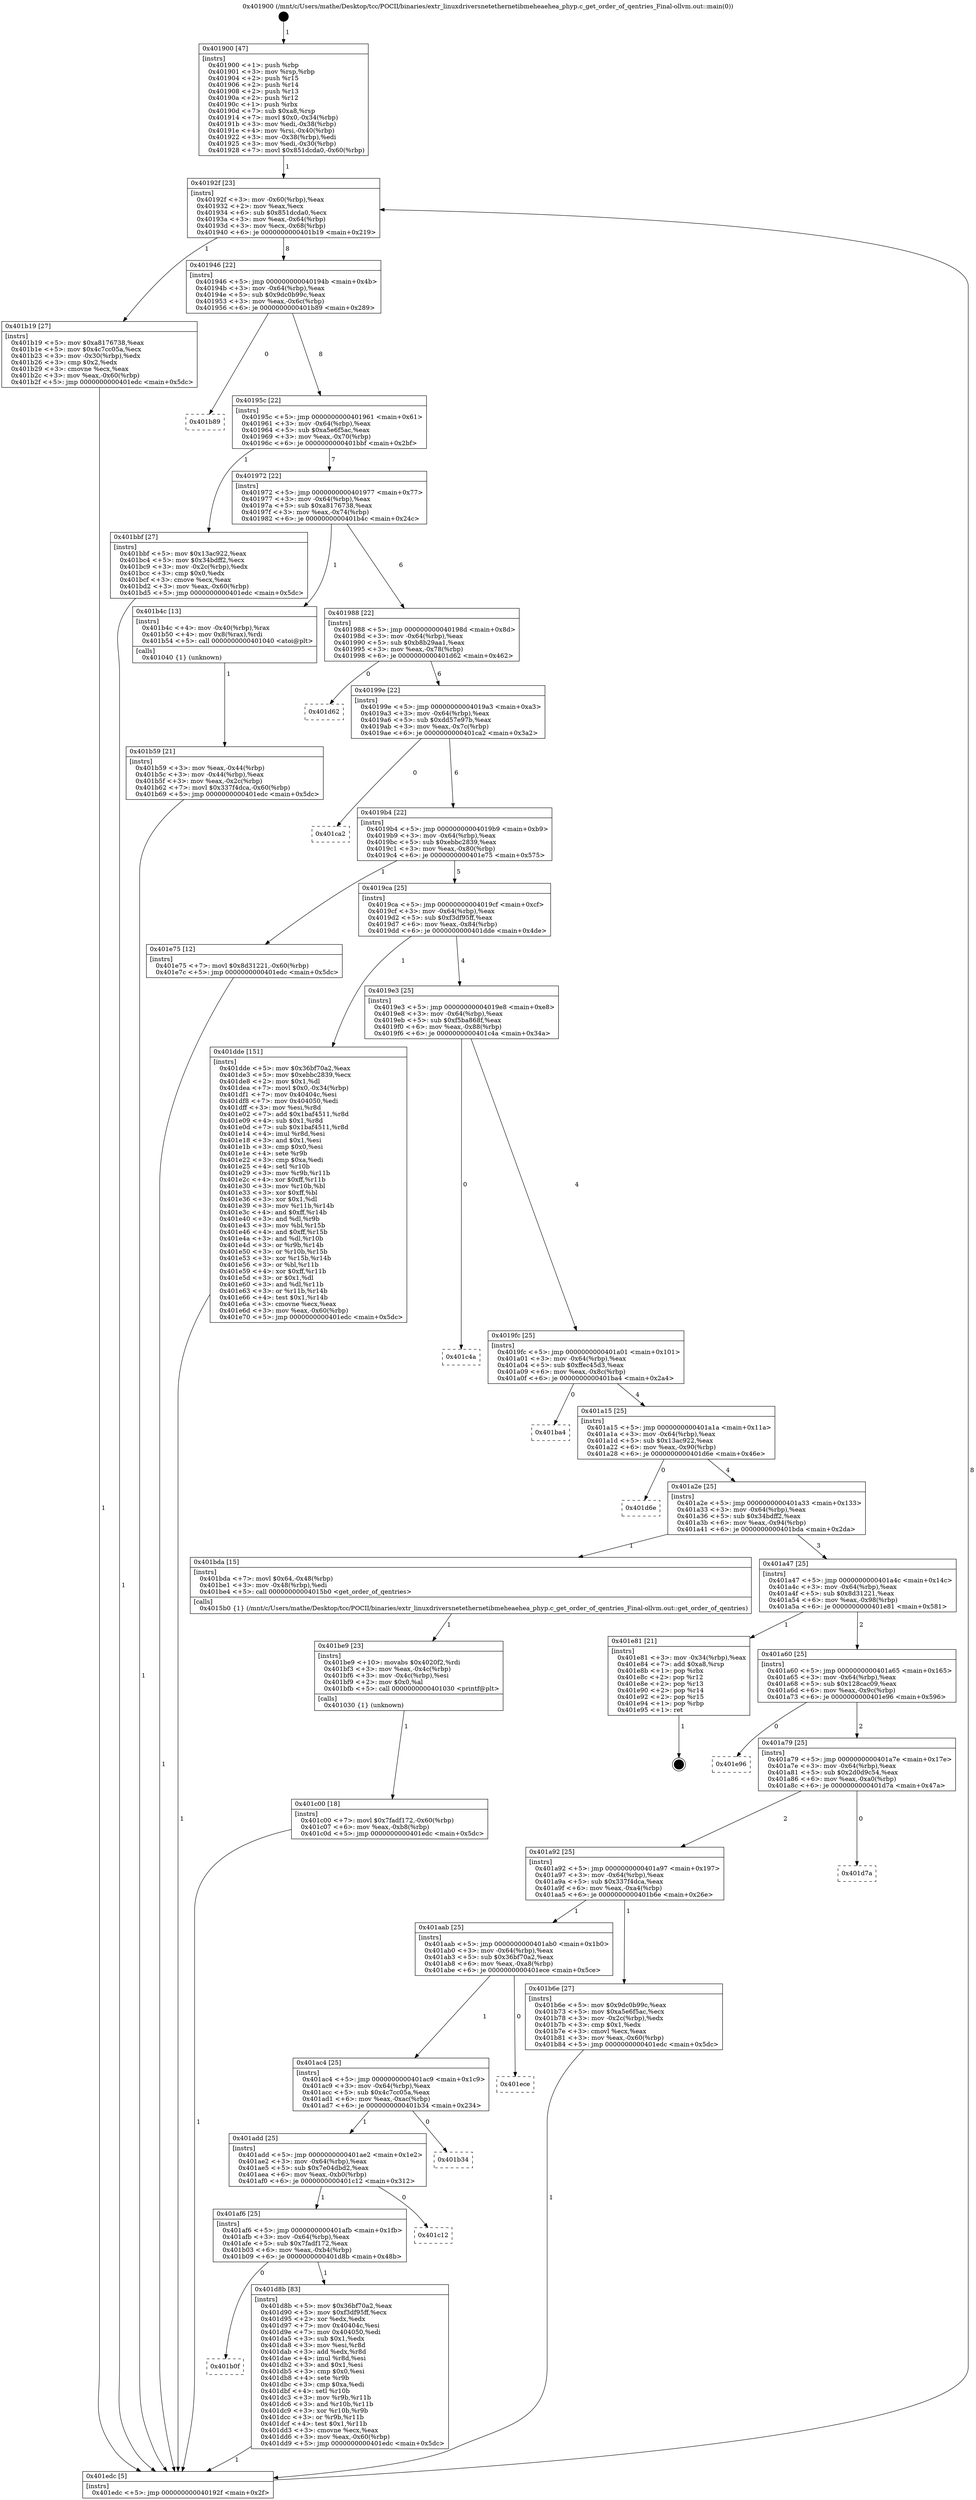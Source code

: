 digraph "0x401900" {
  label = "0x401900 (/mnt/c/Users/mathe/Desktop/tcc/POCII/binaries/extr_linuxdriversnetethernetibmeheaehea_phyp.c_get_order_of_qentries_Final-ollvm.out::main(0))"
  labelloc = "t"
  node[shape=record]

  Entry [label="",width=0.3,height=0.3,shape=circle,fillcolor=black,style=filled]
  "0x40192f" [label="{
     0x40192f [23]\l
     | [instrs]\l
     &nbsp;&nbsp;0x40192f \<+3\>: mov -0x60(%rbp),%eax\l
     &nbsp;&nbsp;0x401932 \<+2\>: mov %eax,%ecx\l
     &nbsp;&nbsp;0x401934 \<+6\>: sub $0x851dcda0,%ecx\l
     &nbsp;&nbsp;0x40193a \<+3\>: mov %eax,-0x64(%rbp)\l
     &nbsp;&nbsp;0x40193d \<+3\>: mov %ecx,-0x68(%rbp)\l
     &nbsp;&nbsp;0x401940 \<+6\>: je 0000000000401b19 \<main+0x219\>\l
  }"]
  "0x401b19" [label="{
     0x401b19 [27]\l
     | [instrs]\l
     &nbsp;&nbsp;0x401b19 \<+5\>: mov $0xa8176738,%eax\l
     &nbsp;&nbsp;0x401b1e \<+5\>: mov $0x4c7cc05a,%ecx\l
     &nbsp;&nbsp;0x401b23 \<+3\>: mov -0x30(%rbp),%edx\l
     &nbsp;&nbsp;0x401b26 \<+3\>: cmp $0x2,%edx\l
     &nbsp;&nbsp;0x401b29 \<+3\>: cmovne %ecx,%eax\l
     &nbsp;&nbsp;0x401b2c \<+3\>: mov %eax,-0x60(%rbp)\l
     &nbsp;&nbsp;0x401b2f \<+5\>: jmp 0000000000401edc \<main+0x5dc\>\l
  }"]
  "0x401946" [label="{
     0x401946 [22]\l
     | [instrs]\l
     &nbsp;&nbsp;0x401946 \<+5\>: jmp 000000000040194b \<main+0x4b\>\l
     &nbsp;&nbsp;0x40194b \<+3\>: mov -0x64(%rbp),%eax\l
     &nbsp;&nbsp;0x40194e \<+5\>: sub $0x9dc0b99c,%eax\l
     &nbsp;&nbsp;0x401953 \<+3\>: mov %eax,-0x6c(%rbp)\l
     &nbsp;&nbsp;0x401956 \<+6\>: je 0000000000401b89 \<main+0x289\>\l
  }"]
  "0x401edc" [label="{
     0x401edc [5]\l
     | [instrs]\l
     &nbsp;&nbsp;0x401edc \<+5\>: jmp 000000000040192f \<main+0x2f\>\l
  }"]
  "0x401900" [label="{
     0x401900 [47]\l
     | [instrs]\l
     &nbsp;&nbsp;0x401900 \<+1\>: push %rbp\l
     &nbsp;&nbsp;0x401901 \<+3\>: mov %rsp,%rbp\l
     &nbsp;&nbsp;0x401904 \<+2\>: push %r15\l
     &nbsp;&nbsp;0x401906 \<+2\>: push %r14\l
     &nbsp;&nbsp;0x401908 \<+2\>: push %r13\l
     &nbsp;&nbsp;0x40190a \<+2\>: push %r12\l
     &nbsp;&nbsp;0x40190c \<+1\>: push %rbx\l
     &nbsp;&nbsp;0x40190d \<+7\>: sub $0xa8,%rsp\l
     &nbsp;&nbsp;0x401914 \<+7\>: movl $0x0,-0x34(%rbp)\l
     &nbsp;&nbsp;0x40191b \<+3\>: mov %edi,-0x38(%rbp)\l
     &nbsp;&nbsp;0x40191e \<+4\>: mov %rsi,-0x40(%rbp)\l
     &nbsp;&nbsp;0x401922 \<+3\>: mov -0x38(%rbp),%edi\l
     &nbsp;&nbsp;0x401925 \<+3\>: mov %edi,-0x30(%rbp)\l
     &nbsp;&nbsp;0x401928 \<+7\>: movl $0x851dcda0,-0x60(%rbp)\l
  }"]
  Exit [label="",width=0.3,height=0.3,shape=circle,fillcolor=black,style=filled,peripheries=2]
  "0x401b89" [label="{
     0x401b89\l
  }", style=dashed]
  "0x40195c" [label="{
     0x40195c [22]\l
     | [instrs]\l
     &nbsp;&nbsp;0x40195c \<+5\>: jmp 0000000000401961 \<main+0x61\>\l
     &nbsp;&nbsp;0x401961 \<+3\>: mov -0x64(%rbp),%eax\l
     &nbsp;&nbsp;0x401964 \<+5\>: sub $0xa5e6f5ac,%eax\l
     &nbsp;&nbsp;0x401969 \<+3\>: mov %eax,-0x70(%rbp)\l
     &nbsp;&nbsp;0x40196c \<+6\>: je 0000000000401bbf \<main+0x2bf\>\l
  }"]
  "0x401b0f" [label="{
     0x401b0f\l
  }", style=dashed]
  "0x401bbf" [label="{
     0x401bbf [27]\l
     | [instrs]\l
     &nbsp;&nbsp;0x401bbf \<+5\>: mov $0x13ac922,%eax\l
     &nbsp;&nbsp;0x401bc4 \<+5\>: mov $0x34bdff2,%ecx\l
     &nbsp;&nbsp;0x401bc9 \<+3\>: mov -0x2c(%rbp),%edx\l
     &nbsp;&nbsp;0x401bcc \<+3\>: cmp $0x0,%edx\l
     &nbsp;&nbsp;0x401bcf \<+3\>: cmove %ecx,%eax\l
     &nbsp;&nbsp;0x401bd2 \<+3\>: mov %eax,-0x60(%rbp)\l
     &nbsp;&nbsp;0x401bd5 \<+5\>: jmp 0000000000401edc \<main+0x5dc\>\l
  }"]
  "0x401972" [label="{
     0x401972 [22]\l
     | [instrs]\l
     &nbsp;&nbsp;0x401972 \<+5\>: jmp 0000000000401977 \<main+0x77\>\l
     &nbsp;&nbsp;0x401977 \<+3\>: mov -0x64(%rbp),%eax\l
     &nbsp;&nbsp;0x40197a \<+5\>: sub $0xa8176738,%eax\l
     &nbsp;&nbsp;0x40197f \<+3\>: mov %eax,-0x74(%rbp)\l
     &nbsp;&nbsp;0x401982 \<+6\>: je 0000000000401b4c \<main+0x24c\>\l
  }"]
  "0x401d8b" [label="{
     0x401d8b [83]\l
     | [instrs]\l
     &nbsp;&nbsp;0x401d8b \<+5\>: mov $0x36bf70a2,%eax\l
     &nbsp;&nbsp;0x401d90 \<+5\>: mov $0xf3df95ff,%ecx\l
     &nbsp;&nbsp;0x401d95 \<+2\>: xor %edx,%edx\l
     &nbsp;&nbsp;0x401d97 \<+7\>: mov 0x40404c,%esi\l
     &nbsp;&nbsp;0x401d9e \<+7\>: mov 0x404050,%edi\l
     &nbsp;&nbsp;0x401da5 \<+3\>: sub $0x1,%edx\l
     &nbsp;&nbsp;0x401da8 \<+3\>: mov %esi,%r8d\l
     &nbsp;&nbsp;0x401dab \<+3\>: add %edx,%r8d\l
     &nbsp;&nbsp;0x401dae \<+4\>: imul %r8d,%esi\l
     &nbsp;&nbsp;0x401db2 \<+3\>: and $0x1,%esi\l
     &nbsp;&nbsp;0x401db5 \<+3\>: cmp $0x0,%esi\l
     &nbsp;&nbsp;0x401db8 \<+4\>: sete %r9b\l
     &nbsp;&nbsp;0x401dbc \<+3\>: cmp $0xa,%edi\l
     &nbsp;&nbsp;0x401dbf \<+4\>: setl %r10b\l
     &nbsp;&nbsp;0x401dc3 \<+3\>: mov %r9b,%r11b\l
     &nbsp;&nbsp;0x401dc6 \<+3\>: and %r10b,%r11b\l
     &nbsp;&nbsp;0x401dc9 \<+3\>: xor %r10b,%r9b\l
     &nbsp;&nbsp;0x401dcc \<+3\>: or %r9b,%r11b\l
     &nbsp;&nbsp;0x401dcf \<+4\>: test $0x1,%r11b\l
     &nbsp;&nbsp;0x401dd3 \<+3\>: cmovne %ecx,%eax\l
     &nbsp;&nbsp;0x401dd6 \<+3\>: mov %eax,-0x60(%rbp)\l
     &nbsp;&nbsp;0x401dd9 \<+5\>: jmp 0000000000401edc \<main+0x5dc\>\l
  }"]
  "0x401b4c" [label="{
     0x401b4c [13]\l
     | [instrs]\l
     &nbsp;&nbsp;0x401b4c \<+4\>: mov -0x40(%rbp),%rax\l
     &nbsp;&nbsp;0x401b50 \<+4\>: mov 0x8(%rax),%rdi\l
     &nbsp;&nbsp;0x401b54 \<+5\>: call 0000000000401040 \<atoi@plt\>\l
     | [calls]\l
     &nbsp;&nbsp;0x401040 \{1\} (unknown)\l
  }"]
  "0x401988" [label="{
     0x401988 [22]\l
     | [instrs]\l
     &nbsp;&nbsp;0x401988 \<+5\>: jmp 000000000040198d \<main+0x8d\>\l
     &nbsp;&nbsp;0x40198d \<+3\>: mov -0x64(%rbp),%eax\l
     &nbsp;&nbsp;0x401990 \<+5\>: sub $0xb8b29aa1,%eax\l
     &nbsp;&nbsp;0x401995 \<+3\>: mov %eax,-0x78(%rbp)\l
     &nbsp;&nbsp;0x401998 \<+6\>: je 0000000000401d62 \<main+0x462\>\l
  }"]
  "0x401b59" [label="{
     0x401b59 [21]\l
     | [instrs]\l
     &nbsp;&nbsp;0x401b59 \<+3\>: mov %eax,-0x44(%rbp)\l
     &nbsp;&nbsp;0x401b5c \<+3\>: mov -0x44(%rbp),%eax\l
     &nbsp;&nbsp;0x401b5f \<+3\>: mov %eax,-0x2c(%rbp)\l
     &nbsp;&nbsp;0x401b62 \<+7\>: movl $0x337f4dca,-0x60(%rbp)\l
     &nbsp;&nbsp;0x401b69 \<+5\>: jmp 0000000000401edc \<main+0x5dc\>\l
  }"]
  "0x401af6" [label="{
     0x401af6 [25]\l
     | [instrs]\l
     &nbsp;&nbsp;0x401af6 \<+5\>: jmp 0000000000401afb \<main+0x1fb\>\l
     &nbsp;&nbsp;0x401afb \<+3\>: mov -0x64(%rbp),%eax\l
     &nbsp;&nbsp;0x401afe \<+5\>: sub $0x7fadf172,%eax\l
     &nbsp;&nbsp;0x401b03 \<+6\>: mov %eax,-0xb4(%rbp)\l
     &nbsp;&nbsp;0x401b09 \<+6\>: je 0000000000401d8b \<main+0x48b\>\l
  }"]
  "0x401d62" [label="{
     0x401d62\l
  }", style=dashed]
  "0x40199e" [label="{
     0x40199e [22]\l
     | [instrs]\l
     &nbsp;&nbsp;0x40199e \<+5\>: jmp 00000000004019a3 \<main+0xa3\>\l
     &nbsp;&nbsp;0x4019a3 \<+3\>: mov -0x64(%rbp),%eax\l
     &nbsp;&nbsp;0x4019a6 \<+5\>: sub $0xdd57e97b,%eax\l
     &nbsp;&nbsp;0x4019ab \<+3\>: mov %eax,-0x7c(%rbp)\l
     &nbsp;&nbsp;0x4019ae \<+6\>: je 0000000000401ca2 \<main+0x3a2\>\l
  }"]
  "0x401c12" [label="{
     0x401c12\l
  }", style=dashed]
  "0x401ca2" [label="{
     0x401ca2\l
  }", style=dashed]
  "0x4019b4" [label="{
     0x4019b4 [22]\l
     | [instrs]\l
     &nbsp;&nbsp;0x4019b4 \<+5\>: jmp 00000000004019b9 \<main+0xb9\>\l
     &nbsp;&nbsp;0x4019b9 \<+3\>: mov -0x64(%rbp),%eax\l
     &nbsp;&nbsp;0x4019bc \<+5\>: sub $0xebbc2839,%eax\l
     &nbsp;&nbsp;0x4019c1 \<+3\>: mov %eax,-0x80(%rbp)\l
     &nbsp;&nbsp;0x4019c4 \<+6\>: je 0000000000401e75 \<main+0x575\>\l
  }"]
  "0x401add" [label="{
     0x401add [25]\l
     | [instrs]\l
     &nbsp;&nbsp;0x401add \<+5\>: jmp 0000000000401ae2 \<main+0x1e2\>\l
     &nbsp;&nbsp;0x401ae2 \<+3\>: mov -0x64(%rbp),%eax\l
     &nbsp;&nbsp;0x401ae5 \<+5\>: sub $0x7e04dbd2,%eax\l
     &nbsp;&nbsp;0x401aea \<+6\>: mov %eax,-0xb0(%rbp)\l
     &nbsp;&nbsp;0x401af0 \<+6\>: je 0000000000401c12 \<main+0x312\>\l
  }"]
  "0x401e75" [label="{
     0x401e75 [12]\l
     | [instrs]\l
     &nbsp;&nbsp;0x401e75 \<+7\>: movl $0x8d31221,-0x60(%rbp)\l
     &nbsp;&nbsp;0x401e7c \<+5\>: jmp 0000000000401edc \<main+0x5dc\>\l
  }"]
  "0x4019ca" [label="{
     0x4019ca [25]\l
     | [instrs]\l
     &nbsp;&nbsp;0x4019ca \<+5\>: jmp 00000000004019cf \<main+0xcf\>\l
     &nbsp;&nbsp;0x4019cf \<+3\>: mov -0x64(%rbp),%eax\l
     &nbsp;&nbsp;0x4019d2 \<+5\>: sub $0xf3df95ff,%eax\l
     &nbsp;&nbsp;0x4019d7 \<+6\>: mov %eax,-0x84(%rbp)\l
     &nbsp;&nbsp;0x4019dd \<+6\>: je 0000000000401dde \<main+0x4de\>\l
  }"]
  "0x401b34" [label="{
     0x401b34\l
  }", style=dashed]
  "0x401dde" [label="{
     0x401dde [151]\l
     | [instrs]\l
     &nbsp;&nbsp;0x401dde \<+5\>: mov $0x36bf70a2,%eax\l
     &nbsp;&nbsp;0x401de3 \<+5\>: mov $0xebbc2839,%ecx\l
     &nbsp;&nbsp;0x401de8 \<+2\>: mov $0x1,%dl\l
     &nbsp;&nbsp;0x401dea \<+7\>: movl $0x0,-0x34(%rbp)\l
     &nbsp;&nbsp;0x401df1 \<+7\>: mov 0x40404c,%esi\l
     &nbsp;&nbsp;0x401df8 \<+7\>: mov 0x404050,%edi\l
     &nbsp;&nbsp;0x401dff \<+3\>: mov %esi,%r8d\l
     &nbsp;&nbsp;0x401e02 \<+7\>: add $0x1baf4511,%r8d\l
     &nbsp;&nbsp;0x401e09 \<+4\>: sub $0x1,%r8d\l
     &nbsp;&nbsp;0x401e0d \<+7\>: sub $0x1baf4511,%r8d\l
     &nbsp;&nbsp;0x401e14 \<+4\>: imul %r8d,%esi\l
     &nbsp;&nbsp;0x401e18 \<+3\>: and $0x1,%esi\l
     &nbsp;&nbsp;0x401e1b \<+3\>: cmp $0x0,%esi\l
     &nbsp;&nbsp;0x401e1e \<+4\>: sete %r9b\l
     &nbsp;&nbsp;0x401e22 \<+3\>: cmp $0xa,%edi\l
     &nbsp;&nbsp;0x401e25 \<+4\>: setl %r10b\l
     &nbsp;&nbsp;0x401e29 \<+3\>: mov %r9b,%r11b\l
     &nbsp;&nbsp;0x401e2c \<+4\>: xor $0xff,%r11b\l
     &nbsp;&nbsp;0x401e30 \<+3\>: mov %r10b,%bl\l
     &nbsp;&nbsp;0x401e33 \<+3\>: xor $0xff,%bl\l
     &nbsp;&nbsp;0x401e36 \<+3\>: xor $0x1,%dl\l
     &nbsp;&nbsp;0x401e39 \<+3\>: mov %r11b,%r14b\l
     &nbsp;&nbsp;0x401e3c \<+4\>: and $0xff,%r14b\l
     &nbsp;&nbsp;0x401e40 \<+3\>: and %dl,%r9b\l
     &nbsp;&nbsp;0x401e43 \<+3\>: mov %bl,%r15b\l
     &nbsp;&nbsp;0x401e46 \<+4\>: and $0xff,%r15b\l
     &nbsp;&nbsp;0x401e4a \<+3\>: and %dl,%r10b\l
     &nbsp;&nbsp;0x401e4d \<+3\>: or %r9b,%r14b\l
     &nbsp;&nbsp;0x401e50 \<+3\>: or %r10b,%r15b\l
     &nbsp;&nbsp;0x401e53 \<+3\>: xor %r15b,%r14b\l
     &nbsp;&nbsp;0x401e56 \<+3\>: or %bl,%r11b\l
     &nbsp;&nbsp;0x401e59 \<+4\>: xor $0xff,%r11b\l
     &nbsp;&nbsp;0x401e5d \<+3\>: or $0x1,%dl\l
     &nbsp;&nbsp;0x401e60 \<+3\>: and %dl,%r11b\l
     &nbsp;&nbsp;0x401e63 \<+3\>: or %r11b,%r14b\l
     &nbsp;&nbsp;0x401e66 \<+4\>: test $0x1,%r14b\l
     &nbsp;&nbsp;0x401e6a \<+3\>: cmovne %ecx,%eax\l
     &nbsp;&nbsp;0x401e6d \<+3\>: mov %eax,-0x60(%rbp)\l
     &nbsp;&nbsp;0x401e70 \<+5\>: jmp 0000000000401edc \<main+0x5dc\>\l
  }"]
  "0x4019e3" [label="{
     0x4019e3 [25]\l
     | [instrs]\l
     &nbsp;&nbsp;0x4019e3 \<+5\>: jmp 00000000004019e8 \<main+0xe8\>\l
     &nbsp;&nbsp;0x4019e8 \<+3\>: mov -0x64(%rbp),%eax\l
     &nbsp;&nbsp;0x4019eb \<+5\>: sub $0xf5ba868f,%eax\l
     &nbsp;&nbsp;0x4019f0 \<+6\>: mov %eax,-0x88(%rbp)\l
     &nbsp;&nbsp;0x4019f6 \<+6\>: je 0000000000401c4a \<main+0x34a\>\l
  }"]
  "0x401ac4" [label="{
     0x401ac4 [25]\l
     | [instrs]\l
     &nbsp;&nbsp;0x401ac4 \<+5\>: jmp 0000000000401ac9 \<main+0x1c9\>\l
     &nbsp;&nbsp;0x401ac9 \<+3\>: mov -0x64(%rbp),%eax\l
     &nbsp;&nbsp;0x401acc \<+5\>: sub $0x4c7cc05a,%eax\l
     &nbsp;&nbsp;0x401ad1 \<+6\>: mov %eax,-0xac(%rbp)\l
     &nbsp;&nbsp;0x401ad7 \<+6\>: je 0000000000401b34 \<main+0x234\>\l
  }"]
  "0x401c4a" [label="{
     0x401c4a\l
  }", style=dashed]
  "0x4019fc" [label="{
     0x4019fc [25]\l
     | [instrs]\l
     &nbsp;&nbsp;0x4019fc \<+5\>: jmp 0000000000401a01 \<main+0x101\>\l
     &nbsp;&nbsp;0x401a01 \<+3\>: mov -0x64(%rbp),%eax\l
     &nbsp;&nbsp;0x401a04 \<+5\>: sub $0xffec45d3,%eax\l
     &nbsp;&nbsp;0x401a09 \<+6\>: mov %eax,-0x8c(%rbp)\l
     &nbsp;&nbsp;0x401a0f \<+6\>: je 0000000000401ba4 \<main+0x2a4\>\l
  }"]
  "0x401ece" [label="{
     0x401ece\l
  }", style=dashed]
  "0x401ba4" [label="{
     0x401ba4\l
  }", style=dashed]
  "0x401a15" [label="{
     0x401a15 [25]\l
     | [instrs]\l
     &nbsp;&nbsp;0x401a15 \<+5\>: jmp 0000000000401a1a \<main+0x11a\>\l
     &nbsp;&nbsp;0x401a1a \<+3\>: mov -0x64(%rbp),%eax\l
     &nbsp;&nbsp;0x401a1d \<+5\>: sub $0x13ac922,%eax\l
     &nbsp;&nbsp;0x401a22 \<+6\>: mov %eax,-0x90(%rbp)\l
     &nbsp;&nbsp;0x401a28 \<+6\>: je 0000000000401d6e \<main+0x46e\>\l
  }"]
  "0x401c00" [label="{
     0x401c00 [18]\l
     | [instrs]\l
     &nbsp;&nbsp;0x401c00 \<+7\>: movl $0x7fadf172,-0x60(%rbp)\l
     &nbsp;&nbsp;0x401c07 \<+6\>: mov %eax,-0xb8(%rbp)\l
     &nbsp;&nbsp;0x401c0d \<+5\>: jmp 0000000000401edc \<main+0x5dc\>\l
  }"]
  "0x401d6e" [label="{
     0x401d6e\l
  }", style=dashed]
  "0x401a2e" [label="{
     0x401a2e [25]\l
     | [instrs]\l
     &nbsp;&nbsp;0x401a2e \<+5\>: jmp 0000000000401a33 \<main+0x133\>\l
     &nbsp;&nbsp;0x401a33 \<+3\>: mov -0x64(%rbp),%eax\l
     &nbsp;&nbsp;0x401a36 \<+5\>: sub $0x34bdff2,%eax\l
     &nbsp;&nbsp;0x401a3b \<+6\>: mov %eax,-0x94(%rbp)\l
     &nbsp;&nbsp;0x401a41 \<+6\>: je 0000000000401bda \<main+0x2da\>\l
  }"]
  "0x401be9" [label="{
     0x401be9 [23]\l
     | [instrs]\l
     &nbsp;&nbsp;0x401be9 \<+10\>: movabs $0x4020f2,%rdi\l
     &nbsp;&nbsp;0x401bf3 \<+3\>: mov %eax,-0x4c(%rbp)\l
     &nbsp;&nbsp;0x401bf6 \<+3\>: mov -0x4c(%rbp),%esi\l
     &nbsp;&nbsp;0x401bf9 \<+2\>: mov $0x0,%al\l
     &nbsp;&nbsp;0x401bfb \<+5\>: call 0000000000401030 \<printf@plt\>\l
     | [calls]\l
     &nbsp;&nbsp;0x401030 \{1\} (unknown)\l
  }"]
  "0x401bda" [label="{
     0x401bda [15]\l
     | [instrs]\l
     &nbsp;&nbsp;0x401bda \<+7\>: movl $0x64,-0x48(%rbp)\l
     &nbsp;&nbsp;0x401be1 \<+3\>: mov -0x48(%rbp),%edi\l
     &nbsp;&nbsp;0x401be4 \<+5\>: call 00000000004015b0 \<get_order_of_qentries\>\l
     | [calls]\l
     &nbsp;&nbsp;0x4015b0 \{1\} (/mnt/c/Users/mathe/Desktop/tcc/POCII/binaries/extr_linuxdriversnetethernetibmeheaehea_phyp.c_get_order_of_qentries_Final-ollvm.out::get_order_of_qentries)\l
  }"]
  "0x401a47" [label="{
     0x401a47 [25]\l
     | [instrs]\l
     &nbsp;&nbsp;0x401a47 \<+5\>: jmp 0000000000401a4c \<main+0x14c\>\l
     &nbsp;&nbsp;0x401a4c \<+3\>: mov -0x64(%rbp),%eax\l
     &nbsp;&nbsp;0x401a4f \<+5\>: sub $0x8d31221,%eax\l
     &nbsp;&nbsp;0x401a54 \<+6\>: mov %eax,-0x98(%rbp)\l
     &nbsp;&nbsp;0x401a5a \<+6\>: je 0000000000401e81 \<main+0x581\>\l
  }"]
  "0x401aab" [label="{
     0x401aab [25]\l
     | [instrs]\l
     &nbsp;&nbsp;0x401aab \<+5\>: jmp 0000000000401ab0 \<main+0x1b0\>\l
     &nbsp;&nbsp;0x401ab0 \<+3\>: mov -0x64(%rbp),%eax\l
     &nbsp;&nbsp;0x401ab3 \<+5\>: sub $0x36bf70a2,%eax\l
     &nbsp;&nbsp;0x401ab8 \<+6\>: mov %eax,-0xa8(%rbp)\l
     &nbsp;&nbsp;0x401abe \<+6\>: je 0000000000401ece \<main+0x5ce\>\l
  }"]
  "0x401e81" [label="{
     0x401e81 [21]\l
     | [instrs]\l
     &nbsp;&nbsp;0x401e81 \<+3\>: mov -0x34(%rbp),%eax\l
     &nbsp;&nbsp;0x401e84 \<+7\>: add $0xa8,%rsp\l
     &nbsp;&nbsp;0x401e8b \<+1\>: pop %rbx\l
     &nbsp;&nbsp;0x401e8c \<+2\>: pop %r12\l
     &nbsp;&nbsp;0x401e8e \<+2\>: pop %r13\l
     &nbsp;&nbsp;0x401e90 \<+2\>: pop %r14\l
     &nbsp;&nbsp;0x401e92 \<+2\>: pop %r15\l
     &nbsp;&nbsp;0x401e94 \<+1\>: pop %rbp\l
     &nbsp;&nbsp;0x401e95 \<+1\>: ret\l
  }"]
  "0x401a60" [label="{
     0x401a60 [25]\l
     | [instrs]\l
     &nbsp;&nbsp;0x401a60 \<+5\>: jmp 0000000000401a65 \<main+0x165\>\l
     &nbsp;&nbsp;0x401a65 \<+3\>: mov -0x64(%rbp),%eax\l
     &nbsp;&nbsp;0x401a68 \<+5\>: sub $0x128cac09,%eax\l
     &nbsp;&nbsp;0x401a6d \<+6\>: mov %eax,-0x9c(%rbp)\l
     &nbsp;&nbsp;0x401a73 \<+6\>: je 0000000000401e96 \<main+0x596\>\l
  }"]
  "0x401b6e" [label="{
     0x401b6e [27]\l
     | [instrs]\l
     &nbsp;&nbsp;0x401b6e \<+5\>: mov $0x9dc0b99c,%eax\l
     &nbsp;&nbsp;0x401b73 \<+5\>: mov $0xa5e6f5ac,%ecx\l
     &nbsp;&nbsp;0x401b78 \<+3\>: mov -0x2c(%rbp),%edx\l
     &nbsp;&nbsp;0x401b7b \<+3\>: cmp $0x1,%edx\l
     &nbsp;&nbsp;0x401b7e \<+3\>: cmovl %ecx,%eax\l
     &nbsp;&nbsp;0x401b81 \<+3\>: mov %eax,-0x60(%rbp)\l
     &nbsp;&nbsp;0x401b84 \<+5\>: jmp 0000000000401edc \<main+0x5dc\>\l
  }"]
  "0x401e96" [label="{
     0x401e96\l
  }", style=dashed]
  "0x401a79" [label="{
     0x401a79 [25]\l
     | [instrs]\l
     &nbsp;&nbsp;0x401a79 \<+5\>: jmp 0000000000401a7e \<main+0x17e\>\l
     &nbsp;&nbsp;0x401a7e \<+3\>: mov -0x64(%rbp),%eax\l
     &nbsp;&nbsp;0x401a81 \<+5\>: sub $0x2d0d9c54,%eax\l
     &nbsp;&nbsp;0x401a86 \<+6\>: mov %eax,-0xa0(%rbp)\l
     &nbsp;&nbsp;0x401a8c \<+6\>: je 0000000000401d7a \<main+0x47a\>\l
  }"]
  "0x401a92" [label="{
     0x401a92 [25]\l
     | [instrs]\l
     &nbsp;&nbsp;0x401a92 \<+5\>: jmp 0000000000401a97 \<main+0x197\>\l
     &nbsp;&nbsp;0x401a97 \<+3\>: mov -0x64(%rbp),%eax\l
     &nbsp;&nbsp;0x401a9a \<+5\>: sub $0x337f4dca,%eax\l
     &nbsp;&nbsp;0x401a9f \<+6\>: mov %eax,-0xa4(%rbp)\l
     &nbsp;&nbsp;0x401aa5 \<+6\>: je 0000000000401b6e \<main+0x26e\>\l
  }"]
  "0x401d7a" [label="{
     0x401d7a\l
  }", style=dashed]
  Entry -> "0x401900" [label=" 1"]
  "0x40192f" -> "0x401b19" [label=" 1"]
  "0x40192f" -> "0x401946" [label=" 8"]
  "0x401b19" -> "0x401edc" [label=" 1"]
  "0x401900" -> "0x40192f" [label=" 1"]
  "0x401edc" -> "0x40192f" [label=" 8"]
  "0x401e81" -> Exit [label=" 1"]
  "0x401946" -> "0x401b89" [label=" 0"]
  "0x401946" -> "0x40195c" [label=" 8"]
  "0x401e75" -> "0x401edc" [label=" 1"]
  "0x40195c" -> "0x401bbf" [label=" 1"]
  "0x40195c" -> "0x401972" [label=" 7"]
  "0x401dde" -> "0x401edc" [label=" 1"]
  "0x401972" -> "0x401b4c" [label=" 1"]
  "0x401972" -> "0x401988" [label=" 6"]
  "0x401b4c" -> "0x401b59" [label=" 1"]
  "0x401b59" -> "0x401edc" [label=" 1"]
  "0x401d8b" -> "0x401edc" [label=" 1"]
  "0x401988" -> "0x401d62" [label=" 0"]
  "0x401988" -> "0x40199e" [label=" 6"]
  "0x401af6" -> "0x401d8b" [label=" 1"]
  "0x40199e" -> "0x401ca2" [label=" 0"]
  "0x40199e" -> "0x4019b4" [label=" 6"]
  "0x401af6" -> "0x401b0f" [label=" 0"]
  "0x4019b4" -> "0x401e75" [label=" 1"]
  "0x4019b4" -> "0x4019ca" [label=" 5"]
  "0x401add" -> "0x401c12" [label=" 0"]
  "0x4019ca" -> "0x401dde" [label=" 1"]
  "0x4019ca" -> "0x4019e3" [label=" 4"]
  "0x401add" -> "0x401af6" [label=" 1"]
  "0x4019e3" -> "0x401c4a" [label=" 0"]
  "0x4019e3" -> "0x4019fc" [label=" 4"]
  "0x401ac4" -> "0x401b34" [label=" 0"]
  "0x4019fc" -> "0x401ba4" [label=" 0"]
  "0x4019fc" -> "0x401a15" [label=" 4"]
  "0x401ac4" -> "0x401add" [label=" 1"]
  "0x401a15" -> "0x401d6e" [label=" 0"]
  "0x401a15" -> "0x401a2e" [label=" 4"]
  "0x401aab" -> "0x401ece" [label=" 0"]
  "0x401a2e" -> "0x401bda" [label=" 1"]
  "0x401a2e" -> "0x401a47" [label=" 3"]
  "0x401aab" -> "0x401ac4" [label=" 1"]
  "0x401a47" -> "0x401e81" [label=" 1"]
  "0x401a47" -> "0x401a60" [label=" 2"]
  "0x401c00" -> "0x401edc" [label=" 1"]
  "0x401a60" -> "0x401e96" [label=" 0"]
  "0x401a60" -> "0x401a79" [label=" 2"]
  "0x401be9" -> "0x401c00" [label=" 1"]
  "0x401a79" -> "0x401d7a" [label=" 0"]
  "0x401a79" -> "0x401a92" [label=" 2"]
  "0x401bda" -> "0x401be9" [label=" 1"]
  "0x401a92" -> "0x401b6e" [label=" 1"]
  "0x401a92" -> "0x401aab" [label=" 1"]
  "0x401b6e" -> "0x401edc" [label=" 1"]
  "0x401bbf" -> "0x401edc" [label=" 1"]
}
